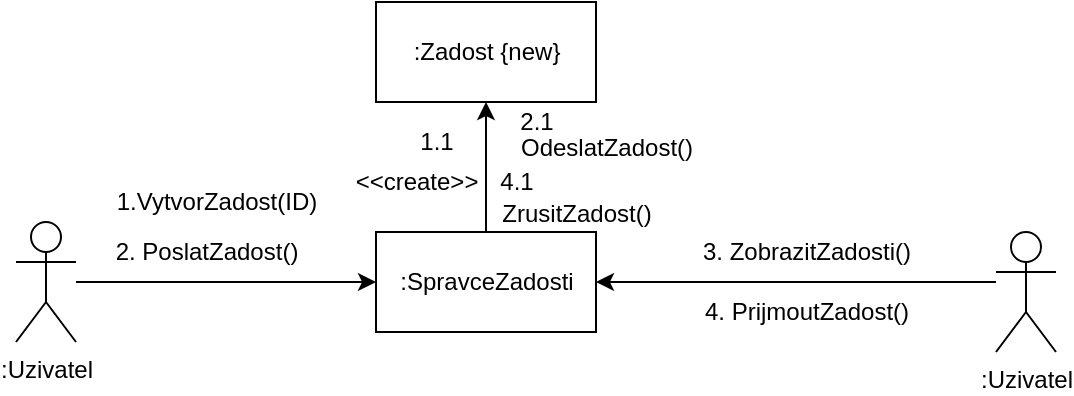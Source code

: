 <mxfile version="20.3.0" type="device"><diagram id="AfSgQescF3VXVJkgQeVo" name="Stránka-1"><mxGraphModel dx="741" dy="492" grid="1" gridSize="10" guides="1" tooltips="1" connect="1" arrows="1" fold="1" page="1" pageScale="1" pageWidth="827" pageHeight="1169" math="0" shadow="0"><root><mxCell id="0"/><mxCell id="1" parent="0"/><mxCell id="ZoJNPG1egxPWRz4Tuogf-5" style="edgeStyle=orthogonalEdgeStyle;rounded=0;orthogonalLoop=1;jettySize=auto;html=1;" edge="1" parent="1" source="ZoJNPG1egxPWRz4Tuogf-1"><mxGeometry relative="1" as="geometry"><mxPoint x="290" y="150" as="targetPoint"/></mxGeometry></mxCell><mxCell id="ZoJNPG1egxPWRz4Tuogf-1" value=":Uzivatel" style="shape=umlActor;verticalLabelPosition=bottom;verticalAlign=top;html=1;" vertex="1" parent="1"><mxGeometry x="110" y="120" width="30" height="60" as="geometry"/></mxCell><mxCell id="ZoJNPG1egxPWRz4Tuogf-9" style="edgeStyle=orthogonalEdgeStyle;rounded=0;orthogonalLoop=1;jettySize=auto;html=1;" edge="1" parent="1" source="ZoJNPG1egxPWRz4Tuogf-7" target="ZoJNPG1egxPWRz4Tuogf-10"><mxGeometry relative="1" as="geometry"><mxPoint x="345" y="70" as="targetPoint"/></mxGeometry></mxCell><mxCell id="ZoJNPG1egxPWRz4Tuogf-7" value=":SpravceZadosti" style="html=1;" vertex="1" parent="1"><mxGeometry x="290" y="125" width="110" height="50" as="geometry"/></mxCell><mxCell id="ZoJNPG1egxPWRz4Tuogf-8" value="1.VytvorZadost(ID)" style="text;html=1;align=center;verticalAlign=middle;resizable=0;points=[];autosize=1;strokeColor=none;fillColor=none;" vertex="1" parent="1"><mxGeometry x="150" y="95" width="120" height="30" as="geometry"/></mxCell><mxCell id="ZoJNPG1egxPWRz4Tuogf-10" value=":Zadost {new}" style="html=1;" vertex="1" parent="1"><mxGeometry x="290" y="10" width="110" height="50" as="geometry"/></mxCell><mxCell id="ZoJNPG1egxPWRz4Tuogf-11" value="&amp;lt;&amp;lt;create&amp;gt;&amp;gt;" style="text;html=1;align=center;verticalAlign=middle;resizable=0;points=[];autosize=1;strokeColor=none;fillColor=none;" vertex="1" parent="1"><mxGeometry x="270" y="85" width="80" height="30" as="geometry"/></mxCell><mxCell id="ZoJNPG1egxPWRz4Tuogf-12" value="1.1" style="text;html=1;align=center;verticalAlign=middle;resizable=0;points=[];autosize=1;strokeColor=none;fillColor=none;" vertex="1" parent="1"><mxGeometry x="300" y="65" width="40" height="30" as="geometry"/></mxCell><mxCell id="ZoJNPG1egxPWRz4Tuogf-14" value="2. PoslatZadost()" style="text;html=1;align=center;verticalAlign=middle;resizable=0;points=[];autosize=1;strokeColor=none;fillColor=none;" vertex="1" parent="1"><mxGeometry x="150" y="120" width="110" height="30" as="geometry"/></mxCell><mxCell id="ZoJNPG1egxPWRz4Tuogf-15" value="2.1" style="text;html=1;align=center;verticalAlign=middle;resizable=0;points=[];autosize=1;strokeColor=none;fillColor=none;" vertex="1" parent="1"><mxGeometry x="350" y="55" width="40" height="30" as="geometry"/></mxCell><mxCell id="ZoJNPG1egxPWRz4Tuogf-16" value="OdeslatZadost()" style="text;html=1;align=center;verticalAlign=middle;resizable=0;points=[];autosize=1;strokeColor=none;fillColor=none;" vertex="1" parent="1"><mxGeometry x="350" y="68" width="110" height="30" as="geometry"/></mxCell><mxCell id="ZoJNPG1egxPWRz4Tuogf-18" style="edgeStyle=orthogonalEdgeStyle;rounded=0;orthogonalLoop=1;jettySize=auto;html=1;" edge="1" parent="1" source="ZoJNPG1egxPWRz4Tuogf-17" target="ZoJNPG1egxPWRz4Tuogf-7"><mxGeometry relative="1" as="geometry"><Array as="points"><mxPoint x="590" y="150"/><mxPoint x="590" y="150"/></Array></mxGeometry></mxCell><mxCell id="ZoJNPG1egxPWRz4Tuogf-17" value=":Uzivatel" style="shape=umlActor;verticalLabelPosition=bottom;verticalAlign=top;html=1;" vertex="1" parent="1"><mxGeometry x="600" y="125" width="30" height="60" as="geometry"/></mxCell><mxCell id="ZoJNPG1egxPWRz4Tuogf-19" value="3. ZobrazitZadosti()" style="text;html=1;align=center;verticalAlign=middle;resizable=0;points=[];autosize=1;strokeColor=none;fillColor=none;" vertex="1" parent="1"><mxGeometry x="440" y="120" width="130" height="30" as="geometry"/></mxCell><mxCell id="ZoJNPG1egxPWRz4Tuogf-20" value="4. PrijmoutZadost()" style="text;html=1;align=center;verticalAlign=middle;resizable=0;points=[];autosize=1;strokeColor=none;fillColor=none;" vertex="1" parent="1"><mxGeometry x="440" y="150" width="130" height="30" as="geometry"/></mxCell><mxCell id="ZoJNPG1egxPWRz4Tuogf-21" value="4.1" style="text;html=1;align=center;verticalAlign=middle;resizable=0;points=[];autosize=1;strokeColor=none;fillColor=none;" vertex="1" parent="1"><mxGeometry x="340" y="85" width="40" height="30" as="geometry"/></mxCell><mxCell id="ZoJNPG1egxPWRz4Tuogf-23" value="ZrusitZadost()" style="text;html=1;align=center;verticalAlign=middle;resizable=0;points=[];autosize=1;strokeColor=none;fillColor=none;" vertex="1" parent="1"><mxGeometry x="340" y="101" width="100" height="30" as="geometry"/></mxCell></root></mxGraphModel></diagram></mxfile>